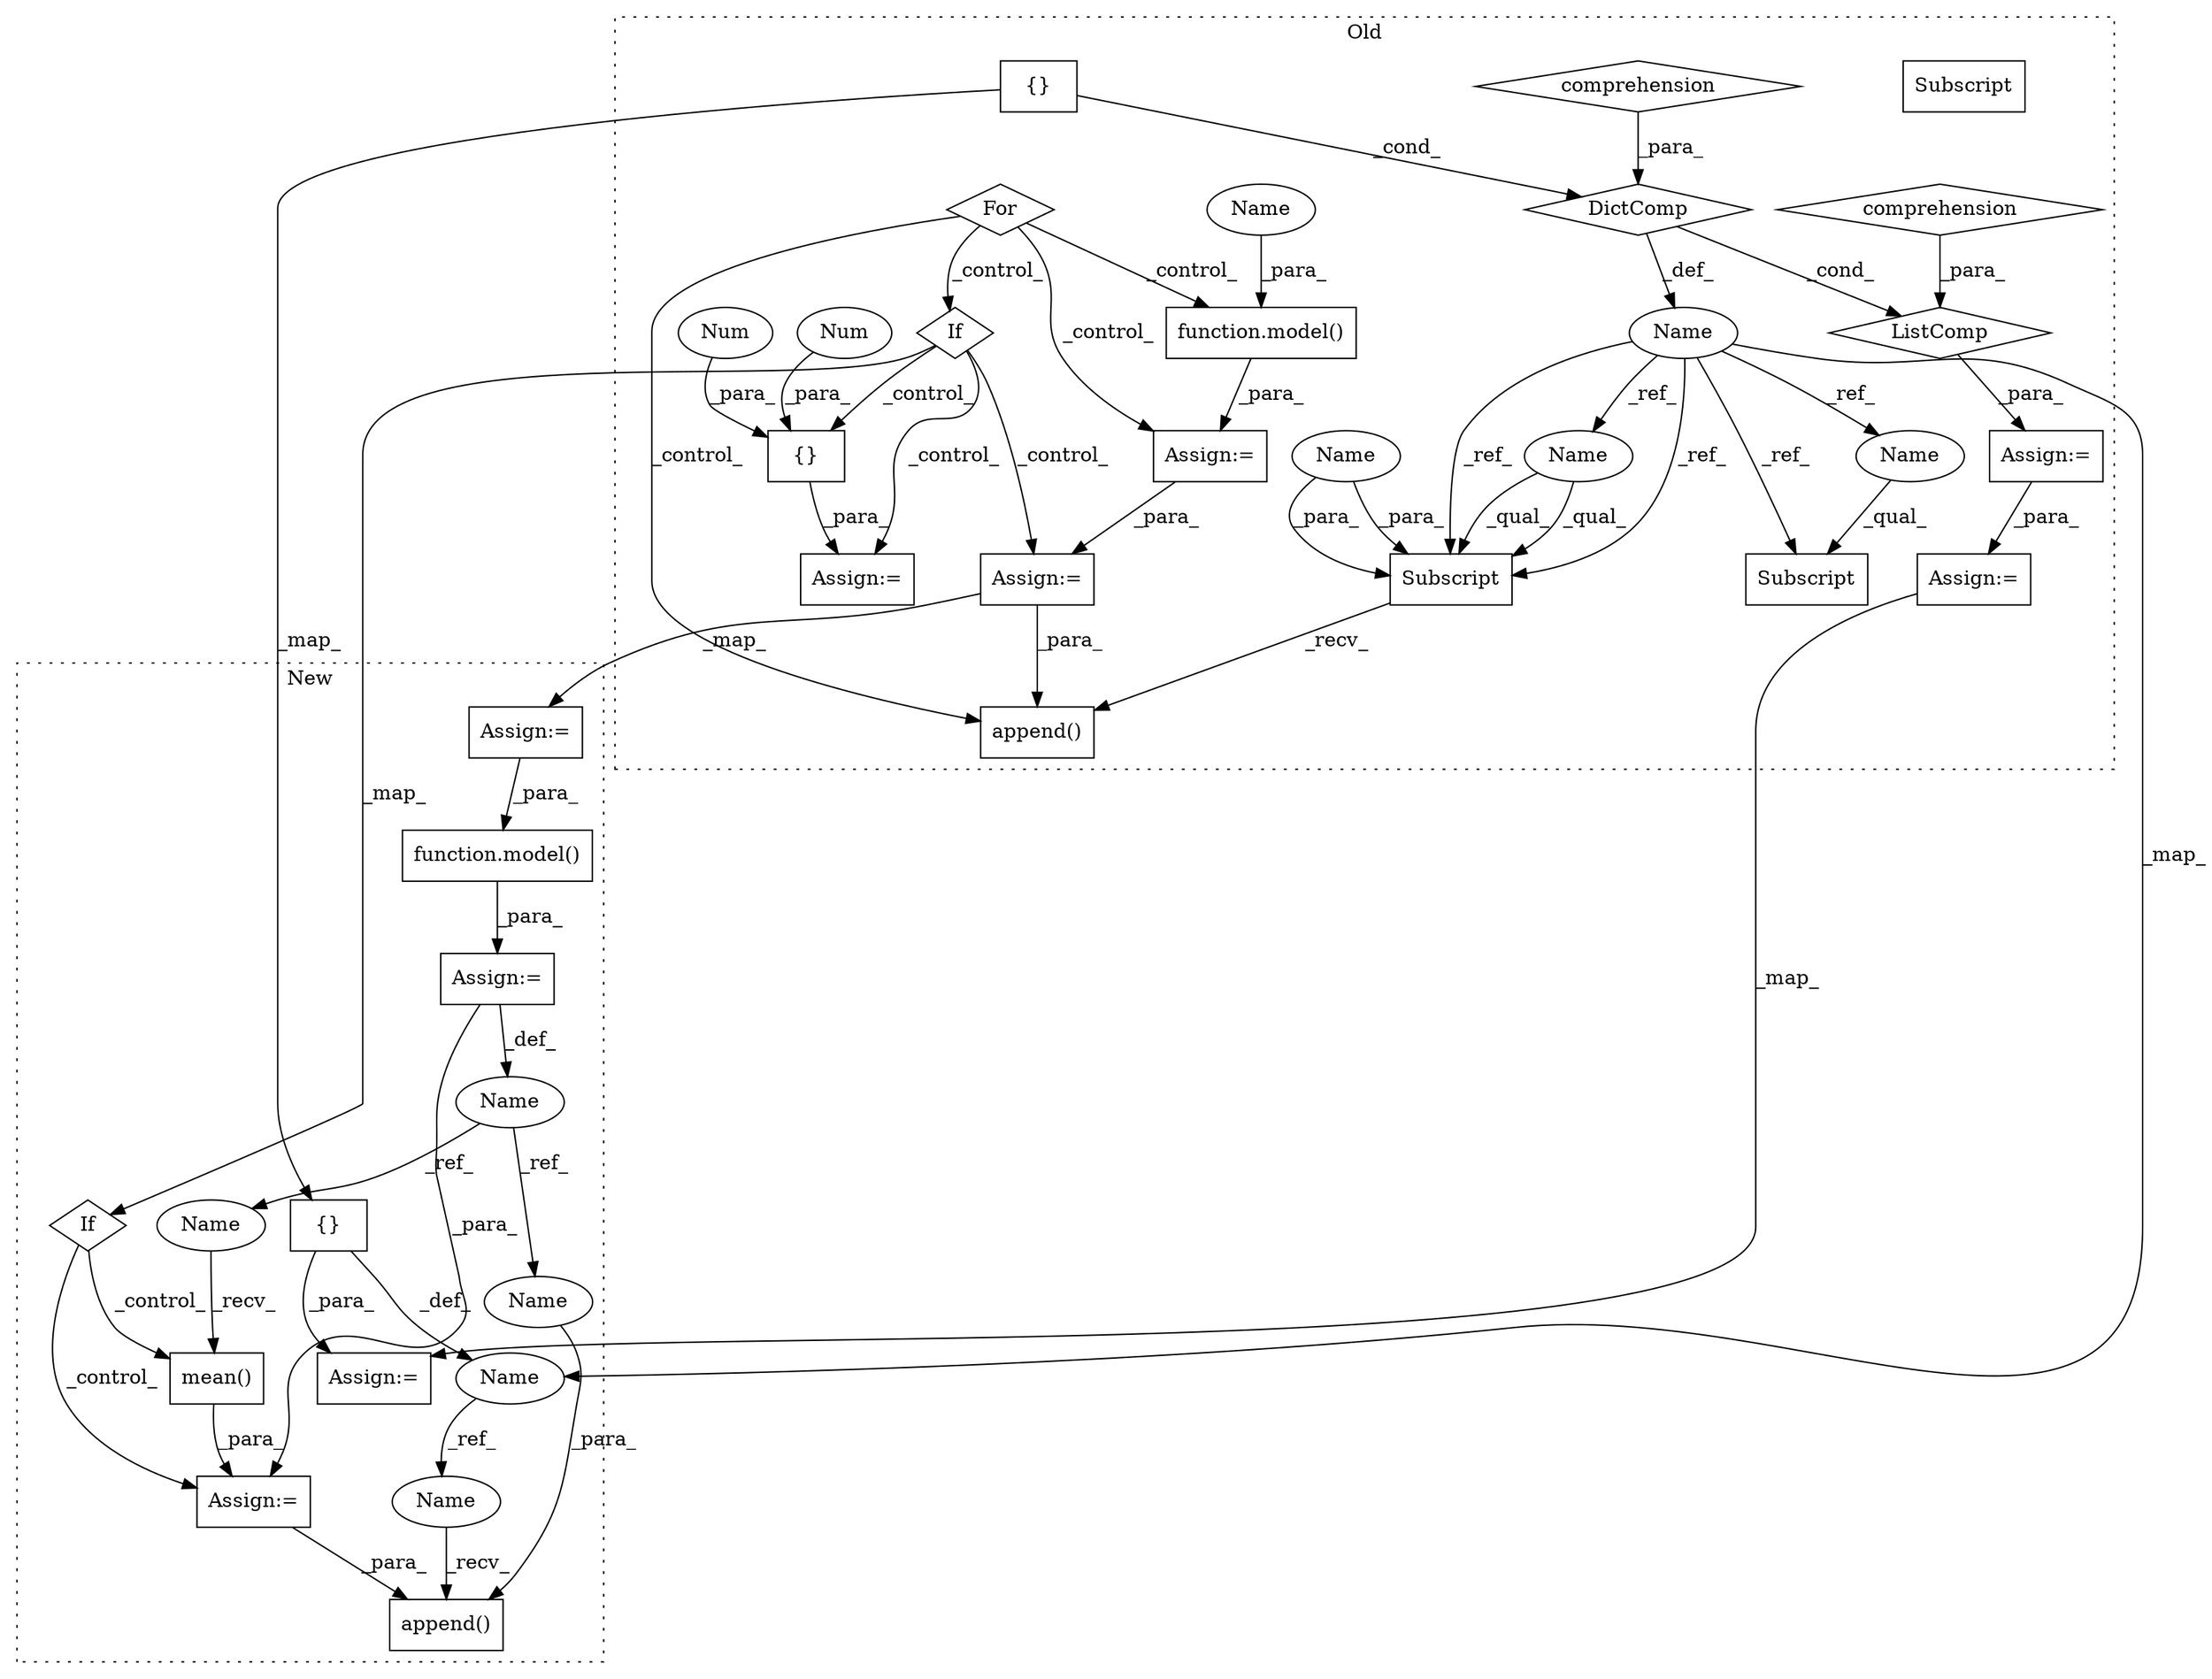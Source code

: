 digraph G {
subgraph cluster0 {
1 [label="append()" a="75" s="3863,3934" l="43,1" shape="box"];
3 [label="For" a="107" s="2824,2849" l="4,22" shape="diamond"];
4 [label="Assign:=" a="68" s="3160" l="3" shape="box"];
6 [label="Assign:=" a="68" s="2899" l="3" shape="box"];
7 [label="DictComp" a="84" s="2078" l="68" shape="diamond"];
8 [label="{}" a="59" s="3163,3168" l="1,0" shape="box"];
9 [label="Subscript" a="63" s="3863,0" l="35,0" shape="box"];
10 [label="ListComp" a="106" s="3987" l="128" shape="diamond"];
11 [label="Num" a="76" s="3167" l="1" shape="ellipse"];
12 [label="Num" a="76" s="3164" l="1" shape="ellipse"];
13 [label="comprehension" a="45" s="4076" l="3" shape="diamond"];
15 [label="If" a="96" s="2964" l="3" shape="diamond"];
17 [label="Name" a="87" s="2048" l="27" shape="ellipse"];
19 [label="Subscript" a="63" s="4015,0" l="35,0" shape="box"];
21 [label="{}" a="59" s="2104,2104" l="2,1" shape="box"];
22 [label="function.model()" a="75" s="2902,2926" l="6,16" shape="box"];
26 [label="Assign:=" a="68" s="3984" l="3" shape="box"];
27 [label="comprehension" a="45" s="2107" l="3" shape="diamond"];
28 [label="Assign:=" a="68" s="4755" l="3" shape="box"];
31 [label="Assign:=" a="68" s="3032" l="3" shape="box"];
32 [label="Name" a="87" s="2908" l="18" shape="ellipse"];
35 [label="Name" a="87" s="3863" l="27" shape="ellipse"];
36 [label="Subscript" a="63" s="3863,0" l="35,0" shape="box"];
37 [label="Name" a="87" s="4015" l="27" shape="ellipse"];
39 [label="Name" a="87" s="3891" l="6" shape="ellipse"];
label = "Old";
style="dotted";
}
subgraph cluster1 {
2 [label="mean()" a="75" s="3064" l="54" shape="box"];
5 [label="Assign:=" a="68" s="3061" l="3" shape="box"];
14 [label="If" a="96" s="2997" l="3" shape="diamond"];
16 [label="append()" a="75" s="4033,4096" l="35,1" shape="box"];
18 [label="Name" a="87" s="2050" l="27" shape="ellipse"];
20 [label="{}" a="59" s="2080,2080" l="2,1" shape="box"];
23 [label="function.model()" a="75" s="2905,2929" l="6,1" shape="box"];
24 [label="Name" a="87" s="2874" l="28" shape="ellipse"];
25 [label="Assign:=" a="68" s="2902" l="3" shape="box"];
29 [label="Assign:=" a="68" s="4604" l="3" shape="box"];
30 [label="Assign:=" a="68" s="2778" l="3" shape="box"];
33 [label="Name" a="87" s="4068" l="28" shape="ellipse"];
34 [label="Name" a="87" s="3064" l="28" shape="ellipse"];
38 [label="Name" a="87" s="4033" l="27" shape="ellipse"];
label = "New";
style="dotted";
}
2 -> 5 [label="_para_"];
3 -> 1 [label="_control_"];
3 -> 6 [label="_control_"];
3 -> 15 [label="_control_"];
3 -> 22 [label="_control_"];
5 -> 16 [label="_para_"];
6 -> 31 [label="_para_"];
7 -> 10 [label="_cond_"];
7 -> 17 [label="_def_"];
8 -> 4 [label="_para_"];
10 -> 26 [label="_para_"];
11 -> 8 [label="_para_"];
12 -> 8 [label="_para_"];
13 -> 10 [label="_para_"];
14 -> 2 [label="_control_"];
14 -> 5 [label="_control_"];
15 -> 8 [label="_control_"];
15 -> 4 [label="_control_"];
15 -> 14 [label="_map_"];
15 -> 31 [label="_control_"];
17 -> 35 [label="_ref_"];
17 -> 19 [label="_ref_"];
17 -> 37 [label="_ref_"];
17 -> 36 [label="_ref_"];
17 -> 18 [label="_map_"];
17 -> 36 [label="_ref_"];
18 -> 38 [label="_ref_"];
20 -> 29 [label="_para_"];
20 -> 18 [label="_def_"];
21 -> 7 [label="_cond_"];
21 -> 20 [label="_map_"];
22 -> 6 [label="_para_"];
23 -> 25 [label="_para_"];
24 -> 34 [label="_ref_"];
24 -> 33 [label="_ref_"];
25 -> 5 [label="_para_"];
25 -> 24 [label="_def_"];
26 -> 28 [label="_para_"];
27 -> 7 [label="_para_"];
28 -> 29 [label="_map_"];
30 -> 23 [label="_para_"];
31 -> 30 [label="_map_"];
31 -> 1 [label="_para_"];
32 -> 22 [label="_para_"];
33 -> 16 [label="_para_"];
34 -> 2 [label="_recv_"];
35 -> 36 [label="_qual_"];
35 -> 36 [label="_qual_"];
36 -> 1 [label="_recv_"];
37 -> 19 [label="_qual_"];
38 -> 16 [label="_recv_"];
39 -> 36 [label="_para_"];
39 -> 36 [label="_para_"];
}